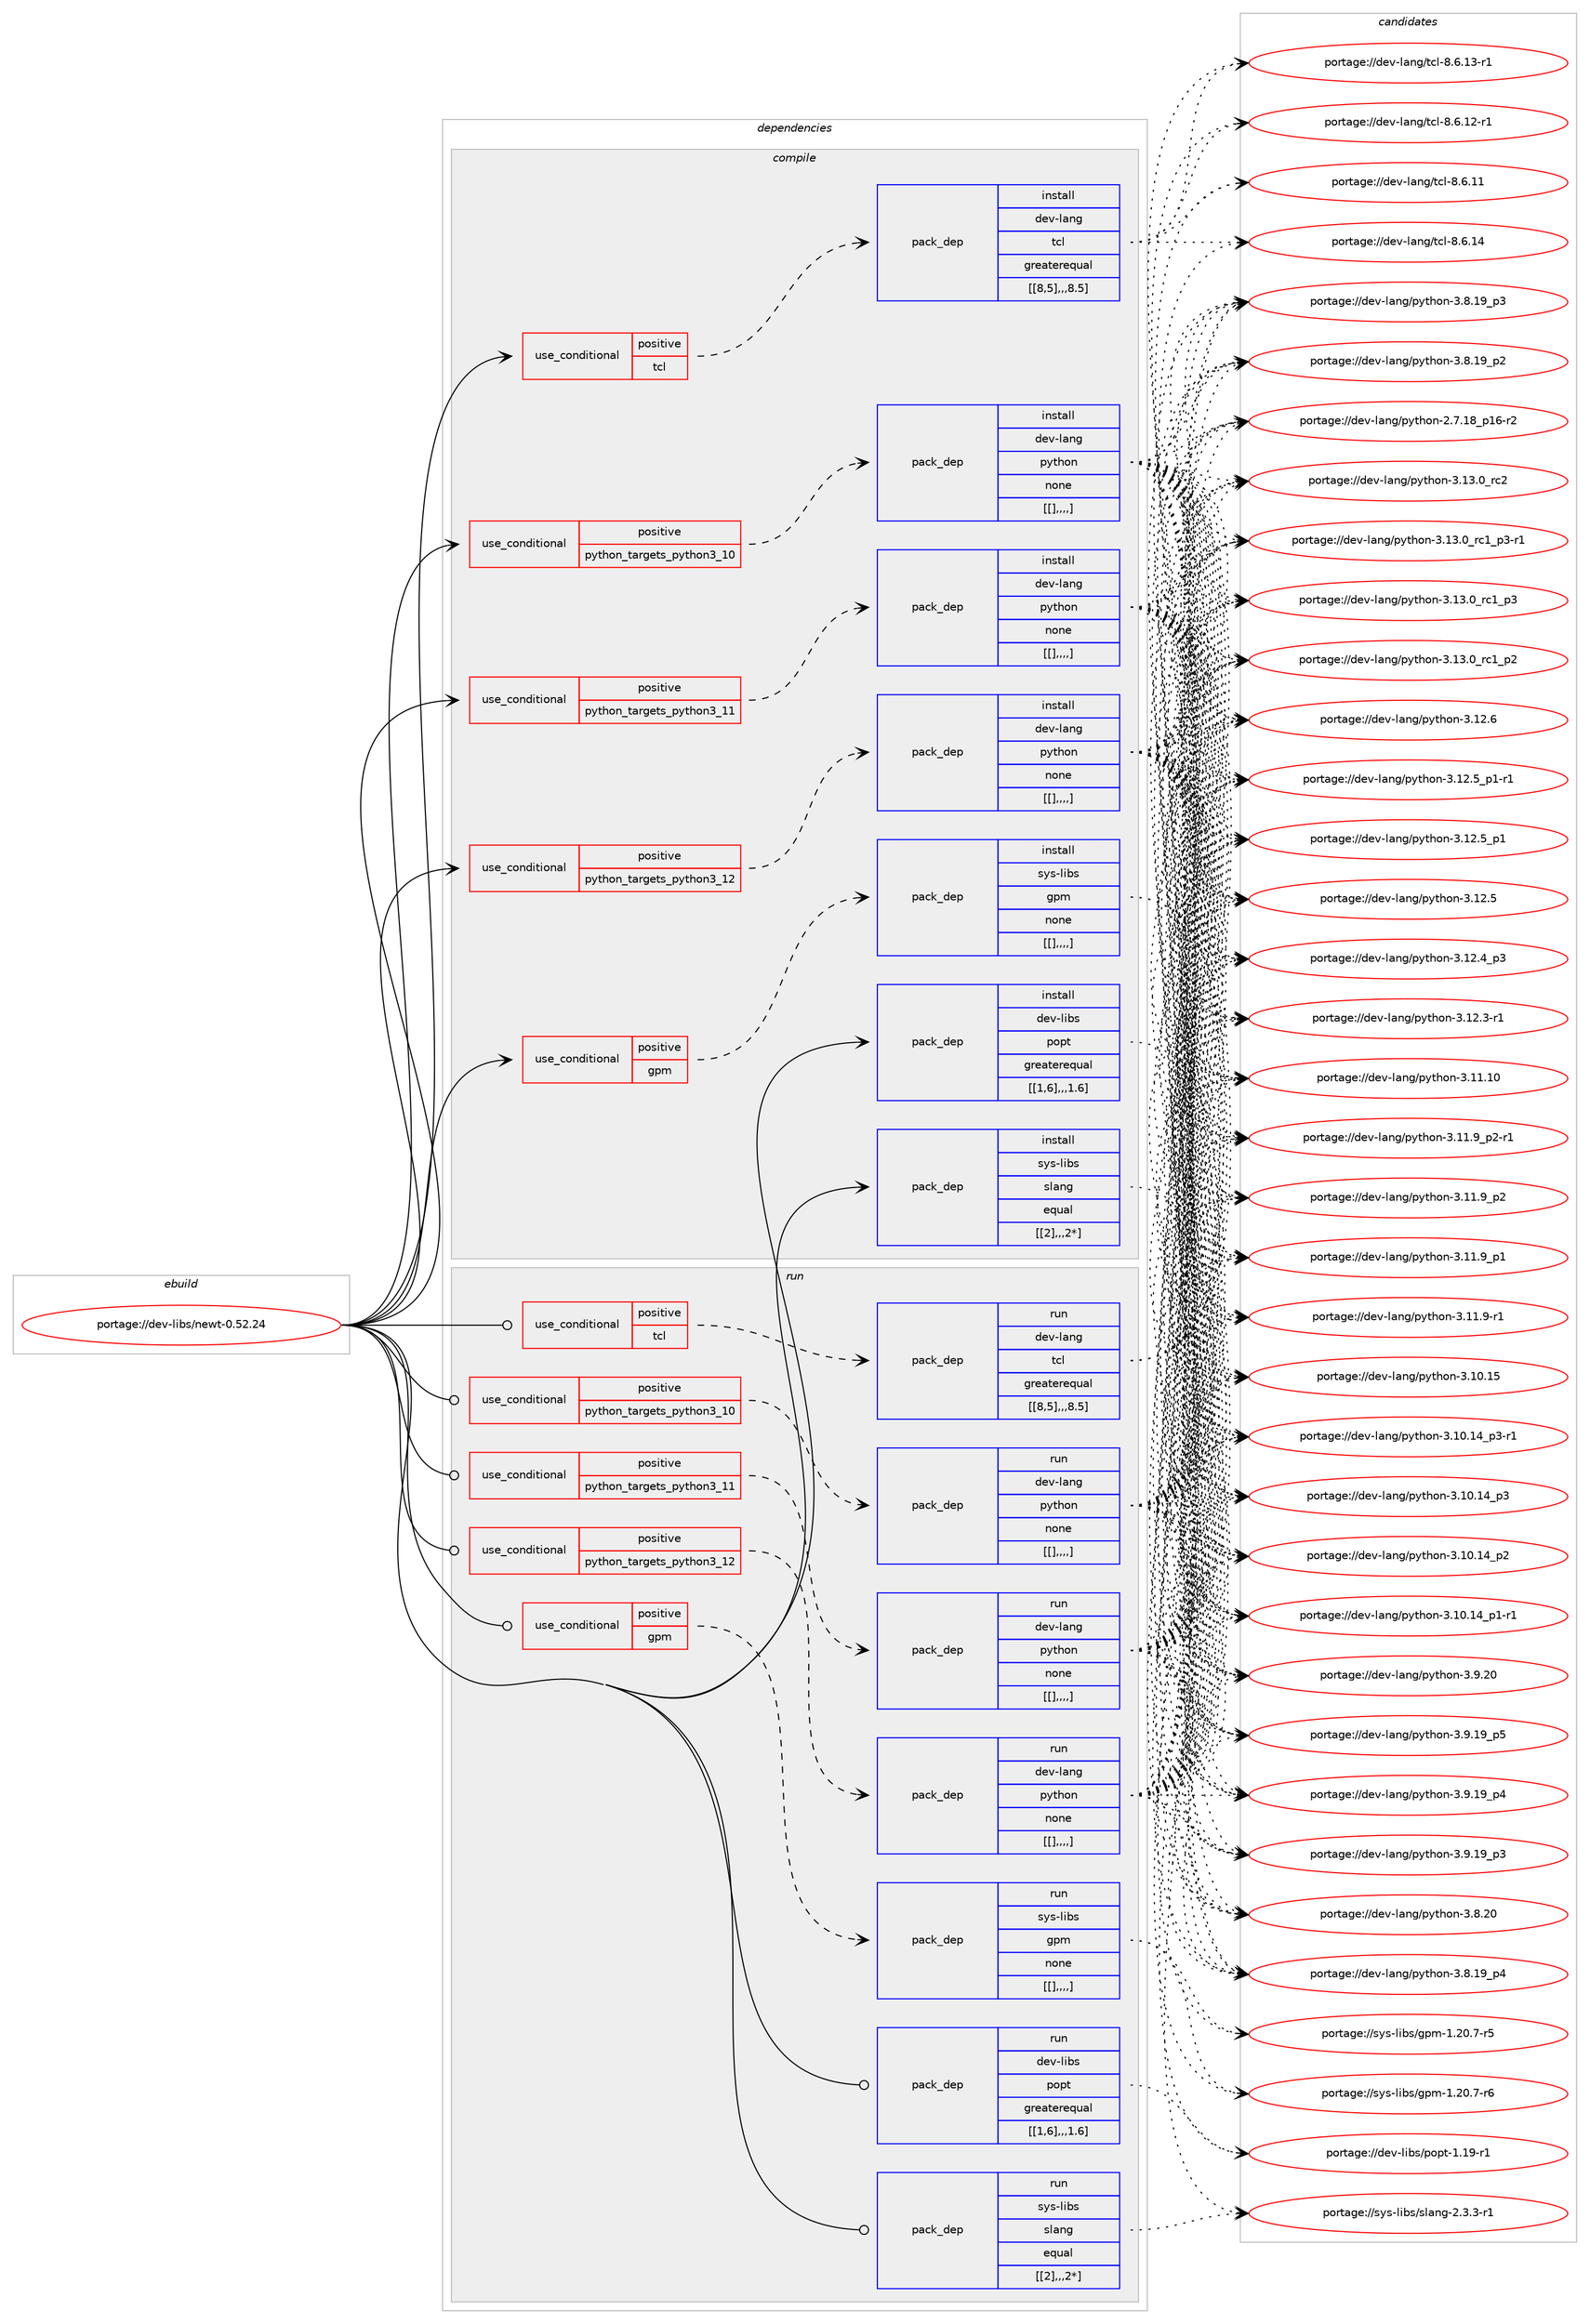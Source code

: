 digraph prolog {

# *************
# Graph options
# *************

newrank=true;
concentrate=true;
compound=true;
graph [rankdir=LR,fontname=Helvetica,fontsize=10,ranksep=1.5];#, ranksep=2.5, nodesep=0.2];
edge  [arrowhead=vee];
node  [fontname=Helvetica,fontsize=10];

# **********
# The ebuild
# **********

subgraph cluster_leftcol {
color=gray;
label=<<i>ebuild</i>>;
id [label="portage://dev-libs/newt-0.52.24", color=red, width=4, href="../dev-libs/newt-0.52.24.svg"];
}

# ****************
# The dependencies
# ****************

subgraph cluster_midcol {
color=gray;
label=<<i>dependencies</i>>;
subgraph cluster_compile {
fillcolor="#eeeeee";
style=filled;
label=<<i>compile</i>>;
subgraph cond28171 {
dependency113377 [label=<<TABLE BORDER="0" CELLBORDER="1" CELLSPACING="0" CELLPADDING="4"><TR><TD ROWSPAN="3" CELLPADDING="10">use_conditional</TD></TR><TR><TD>positive</TD></TR><TR><TD>gpm</TD></TR></TABLE>>, shape=none, color=red];
subgraph pack84039 {
dependency113378 [label=<<TABLE BORDER="0" CELLBORDER="1" CELLSPACING="0" CELLPADDING="4" WIDTH="220"><TR><TD ROWSPAN="6" CELLPADDING="30">pack_dep</TD></TR><TR><TD WIDTH="110">install</TD></TR><TR><TD>sys-libs</TD></TR><TR><TD>gpm</TD></TR><TR><TD>none</TD></TR><TR><TD>[[],,,,]</TD></TR></TABLE>>, shape=none, color=blue];
}
dependency113377:e -> dependency113378:w [weight=20,style="dashed",arrowhead="vee"];
}
id:e -> dependency113377:w [weight=20,style="solid",arrowhead="vee"];
subgraph cond28172 {
dependency113379 [label=<<TABLE BORDER="0" CELLBORDER="1" CELLSPACING="0" CELLPADDING="4"><TR><TD ROWSPAN="3" CELLPADDING="10">use_conditional</TD></TR><TR><TD>positive</TD></TR><TR><TD>python_targets_python3_10</TD></TR></TABLE>>, shape=none, color=red];
subgraph pack84040 {
dependency113380 [label=<<TABLE BORDER="0" CELLBORDER="1" CELLSPACING="0" CELLPADDING="4" WIDTH="220"><TR><TD ROWSPAN="6" CELLPADDING="30">pack_dep</TD></TR><TR><TD WIDTH="110">install</TD></TR><TR><TD>dev-lang</TD></TR><TR><TD>python</TD></TR><TR><TD>none</TD></TR><TR><TD>[[],,,,]</TD></TR></TABLE>>, shape=none, color=blue];
}
dependency113379:e -> dependency113380:w [weight=20,style="dashed",arrowhead="vee"];
}
id:e -> dependency113379:w [weight=20,style="solid",arrowhead="vee"];
subgraph cond28173 {
dependency113381 [label=<<TABLE BORDER="0" CELLBORDER="1" CELLSPACING="0" CELLPADDING="4"><TR><TD ROWSPAN="3" CELLPADDING="10">use_conditional</TD></TR><TR><TD>positive</TD></TR><TR><TD>python_targets_python3_11</TD></TR></TABLE>>, shape=none, color=red];
subgraph pack84041 {
dependency113382 [label=<<TABLE BORDER="0" CELLBORDER="1" CELLSPACING="0" CELLPADDING="4" WIDTH="220"><TR><TD ROWSPAN="6" CELLPADDING="30">pack_dep</TD></TR><TR><TD WIDTH="110">install</TD></TR><TR><TD>dev-lang</TD></TR><TR><TD>python</TD></TR><TR><TD>none</TD></TR><TR><TD>[[],,,,]</TD></TR></TABLE>>, shape=none, color=blue];
}
dependency113381:e -> dependency113382:w [weight=20,style="dashed",arrowhead="vee"];
}
id:e -> dependency113381:w [weight=20,style="solid",arrowhead="vee"];
subgraph cond28174 {
dependency113383 [label=<<TABLE BORDER="0" CELLBORDER="1" CELLSPACING="0" CELLPADDING="4"><TR><TD ROWSPAN="3" CELLPADDING="10">use_conditional</TD></TR><TR><TD>positive</TD></TR><TR><TD>python_targets_python3_12</TD></TR></TABLE>>, shape=none, color=red];
subgraph pack84042 {
dependency113384 [label=<<TABLE BORDER="0" CELLBORDER="1" CELLSPACING="0" CELLPADDING="4" WIDTH="220"><TR><TD ROWSPAN="6" CELLPADDING="30">pack_dep</TD></TR><TR><TD WIDTH="110">install</TD></TR><TR><TD>dev-lang</TD></TR><TR><TD>python</TD></TR><TR><TD>none</TD></TR><TR><TD>[[],,,,]</TD></TR></TABLE>>, shape=none, color=blue];
}
dependency113383:e -> dependency113384:w [weight=20,style="dashed",arrowhead="vee"];
}
id:e -> dependency113383:w [weight=20,style="solid",arrowhead="vee"];
subgraph cond28175 {
dependency113385 [label=<<TABLE BORDER="0" CELLBORDER="1" CELLSPACING="0" CELLPADDING="4"><TR><TD ROWSPAN="3" CELLPADDING="10">use_conditional</TD></TR><TR><TD>positive</TD></TR><TR><TD>tcl</TD></TR></TABLE>>, shape=none, color=red];
subgraph pack84043 {
dependency113386 [label=<<TABLE BORDER="0" CELLBORDER="1" CELLSPACING="0" CELLPADDING="4" WIDTH="220"><TR><TD ROWSPAN="6" CELLPADDING="30">pack_dep</TD></TR><TR><TD WIDTH="110">install</TD></TR><TR><TD>dev-lang</TD></TR><TR><TD>tcl</TD></TR><TR><TD>greaterequal</TD></TR><TR><TD>[[8,5],,,8.5]</TD></TR></TABLE>>, shape=none, color=blue];
}
dependency113385:e -> dependency113386:w [weight=20,style="dashed",arrowhead="vee"];
}
id:e -> dependency113385:w [weight=20,style="solid",arrowhead="vee"];
subgraph pack84044 {
dependency113387 [label=<<TABLE BORDER="0" CELLBORDER="1" CELLSPACING="0" CELLPADDING="4" WIDTH="220"><TR><TD ROWSPAN="6" CELLPADDING="30">pack_dep</TD></TR><TR><TD WIDTH="110">install</TD></TR><TR><TD>dev-libs</TD></TR><TR><TD>popt</TD></TR><TR><TD>greaterequal</TD></TR><TR><TD>[[1,6],,,1.6]</TD></TR></TABLE>>, shape=none, color=blue];
}
id:e -> dependency113387:w [weight=20,style="solid",arrowhead="vee"];
subgraph pack84045 {
dependency113388 [label=<<TABLE BORDER="0" CELLBORDER="1" CELLSPACING="0" CELLPADDING="4" WIDTH="220"><TR><TD ROWSPAN="6" CELLPADDING="30">pack_dep</TD></TR><TR><TD WIDTH="110">install</TD></TR><TR><TD>sys-libs</TD></TR><TR><TD>slang</TD></TR><TR><TD>equal</TD></TR><TR><TD>[[2],,,2*]</TD></TR></TABLE>>, shape=none, color=blue];
}
id:e -> dependency113388:w [weight=20,style="solid",arrowhead="vee"];
}
subgraph cluster_compileandrun {
fillcolor="#eeeeee";
style=filled;
label=<<i>compile and run</i>>;
}
subgraph cluster_run {
fillcolor="#eeeeee";
style=filled;
label=<<i>run</i>>;
subgraph cond28176 {
dependency113389 [label=<<TABLE BORDER="0" CELLBORDER="1" CELLSPACING="0" CELLPADDING="4"><TR><TD ROWSPAN="3" CELLPADDING="10">use_conditional</TD></TR><TR><TD>positive</TD></TR><TR><TD>gpm</TD></TR></TABLE>>, shape=none, color=red];
subgraph pack84046 {
dependency113390 [label=<<TABLE BORDER="0" CELLBORDER="1" CELLSPACING="0" CELLPADDING="4" WIDTH="220"><TR><TD ROWSPAN="6" CELLPADDING="30">pack_dep</TD></TR><TR><TD WIDTH="110">run</TD></TR><TR><TD>sys-libs</TD></TR><TR><TD>gpm</TD></TR><TR><TD>none</TD></TR><TR><TD>[[],,,,]</TD></TR></TABLE>>, shape=none, color=blue];
}
dependency113389:e -> dependency113390:w [weight=20,style="dashed",arrowhead="vee"];
}
id:e -> dependency113389:w [weight=20,style="solid",arrowhead="odot"];
subgraph cond28177 {
dependency113391 [label=<<TABLE BORDER="0" CELLBORDER="1" CELLSPACING="0" CELLPADDING="4"><TR><TD ROWSPAN="3" CELLPADDING="10">use_conditional</TD></TR><TR><TD>positive</TD></TR><TR><TD>python_targets_python3_10</TD></TR></TABLE>>, shape=none, color=red];
subgraph pack84047 {
dependency113392 [label=<<TABLE BORDER="0" CELLBORDER="1" CELLSPACING="0" CELLPADDING="4" WIDTH="220"><TR><TD ROWSPAN="6" CELLPADDING="30">pack_dep</TD></TR><TR><TD WIDTH="110">run</TD></TR><TR><TD>dev-lang</TD></TR><TR><TD>python</TD></TR><TR><TD>none</TD></TR><TR><TD>[[],,,,]</TD></TR></TABLE>>, shape=none, color=blue];
}
dependency113391:e -> dependency113392:w [weight=20,style="dashed",arrowhead="vee"];
}
id:e -> dependency113391:w [weight=20,style="solid",arrowhead="odot"];
subgraph cond28178 {
dependency113393 [label=<<TABLE BORDER="0" CELLBORDER="1" CELLSPACING="0" CELLPADDING="4"><TR><TD ROWSPAN="3" CELLPADDING="10">use_conditional</TD></TR><TR><TD>positive</TD></TR><TR><TD>python_targets_python3_11</TD></TR></TABLE>>, shape=none, color=red];
subgraph pack84048 {
dependency113394 [label=<<TABLE BORDER="0" CELLBORDER="1" CELLSPACING="0" CELLPADDING="4" WIDTH="220"><TR><TD ROWSPAN="6" CELLPADDING="30">pack_dep</TD></TR><TR><TD WIDTH="110">run</TD></TR><TR><TD>dev-lang</TD></TR><TR><TD>python</TD></TR><TR><TD>none</TD></TR><TR><TD>[[],,,,]</TD></TR></TABLE>>, shape=none, color=blue];
}
dependency113393:e -> dependency113394:w [weight=20,style="dashed",arrowhead="vee"];
}
id:e -> dependency113393:w [weight=20,style="solid",arrowhead="odot"];
subgraph cond28179 {
dependency113395 [label=<<TABLE BORDER="0" CELLBORDER="1" CELLSPACING="0" CELLPADDING="4"><TR><TD ROWSPAN="3" CELLPADDING="10">use_conditional</TD></TR><TR><TD>positive</TD></TR><TR><TD>python_targets_python3_12</TD></TR></TABLE>>, shape=none, color=red];
subgraph pack84049 {
dependency113396 [label=<<TABLE BORDER="0" CELLBORDER="1" CELLSPACING="0" CELLPADDING="4" WIDTH="220"><TR><TD ROWSPAN="6" CELLPADDING="30">pack_dep</TD></TR><TR><TD WIDTH="110">run</TD></TR><TR><TD>dev-lang</TD></TR><TR><TD>python</TD></TR><TR><TD>none</TD></TR><TR><TD>[[],,,,]</TD></TR></TABLE>>, shape=none, color=blue];
}
dependency113395:e -> dependency113396:w [weight=20,style="dashed",arrowhead="vee"];
}
id:e -> dependency113395:w [weight=20,style="solid",arrowhead="odot"];
subgraph cond28180 {
dependency113397 [label=<<TABLE BORDER="0" CELLBORDER="1" CELLSPACING="0" CELLPADDING="4"><TR><TD ROWSPAN="3" CELLPADDING="10">use_conditional</TD></TR><TR><TD>positive</TD></TR><TR><TD>tcl</TD></TR></TABLE>>, shape=none, color=red];
subgraph pack84050 {
dependency113398 [label=<<TABLE BORDER="0" CELLBORDER="1" CELLSPACING="0" CELLPADDING="4" WIDTH="220"><TR><TD ROWSPAN="6" CELLPADDING="30">pack_dep</TD></TR><TR><TD WIDTH="110">run</TD></TR><TR><TD>dev-lang</TD></TR><TR><TD>tcl</TD></TR><TR><TD>greaterequal</TD></TR><TR><TD>[[8,5],,,8.5]</TD></TR></TABLE>>, shape=none, color=blue];
}
dependency113397:e -> dependency113398:w [weight=20,style="dashed",arrowhead="vee"];
}
id:e -> dependency113397:w [weight=20,style="solid",arrowhead="odot"];
subgraph pack84051 {
dependency113399 [label=<<TABLE BORDER="0" CELLBORDER="1" CELLSPACING="0" CELLPADDING="4" WIDTH="220"><TR><TD ROWSPAN="6" CELLPADDING="30">pack_dep</TD></TR><TR><TD WIDTH="110">run</TD></TR><TR><TD>dev-libs</TD></TR><TR><TD>popt</TD></TR><TR><TD>greaterequal</TD></TR><TR><TD>[[1,6],,,1.6]</TD></TR></TABLE>>, shape=none, color=blue];
}
id:e -> dependency113399:w [weight=20,style="solid",arrowhead="odot"];
subgraph pack84052 {
dependency113400 [label=<<TABLE BORDER="0" CELLBORDER="1" CELLSPACING="0" CELLPADDING="4" WIDTH="220"><TR><TD ROWSPAN="6" CELLPADDING="30">pack_dep</TD></TR><TR><TD WIDTH="110">run</TD></TR><TR><TD>sys-libs</TD></TR><TR><TD>slang</TD></TR><TR><TD>equal</TD></TR><TR><TD>[[2],,,2*]</TD></TR></TABLE>>, shape=none, color=blue];
}
id:e -> dependency113400:w [weight=20,style="solid",arrowhead="odot"];
}
}

# **************
# The candidates
# **************

subgraph cluster_choices {
rank=same;
color=gray;
label=<<i>candidates</i>>;

subgraph choice84039 {
color=black;
nodesep=1;
choice115121115451081059811547103112109454946504846554511454 [label="portage://sys-libs/gpm-1.20.7-r6", color=red, width=4,href="../sys-libs/gpm-1.20.7-r6.svg"];
choice115121115451081059811547103112109454946504846554511453 [label="portage://sys-libs/gpm-1.20.7-r5", color=red, width=4,href="../sys-libs/gpm-1.20.7-r5.svg"];
dependency113378:e -> choice115121115451081059811547103112109454946504846554511454:w [style=dotted,weight="100"];
dependency113378:e -> choice115121115451081059811547103112109454946504846554511453:w [style=dotted,weight="100"];
}
subgraph choice84040 {
color=black;
nodesep=1;
choice10010111845108971101034711212111610411111045514649514648951149950 [label="portage://dev-lang/python-3.13.0_rc2", color=red, width=4,href="../dev-lang/python-3.13.0_rc2.svg"];
choice1001011184510897110103471121211161041111104551464951464895114994995112514511449 [label="portage://dev-lang/python-3.13.0_rc1_p3-r1", color=red, width=4,href="../dev-lang/python-3.13.0_rc1_p3-r1.svg"];
choice100101118451089711010347112121116104111110455146495146489511499499511251 [label="portage://dev-lang/python-3.13.0_rc1_p3", color=red, width=4,href="../dev-lang/python-3.13.0_rc1_p3.svg"];
choice100101118451089711010347112121116104111110455146495146489511499499511250 [label="portage://dev-lang/python-3.13.0_rc1_p2", color=red, width=4,href="../dev-lang/python-3.13.0_rc1_p2.svg"];
choice10010111845108971101034711212111610411111045514649504654 [label="portage://dev-lang/python-3.12.6", color=red, width=4,href="../dev-lang/python-3.12.6.svg"];
choice1001011184510897110103471121211161041111104551464950465395112494511449 [label="portage://dev-lang/python-3.12.5_p1-r1", color=red, width=4,href="../dev-lang/python-3.12.5_p1-r1.svg"];
choice100101118451089711010347112121116104111110455146495046539511249 [label="portage://dev-lang/python-3.12.5_p1", color=red, width=4,href="../dev-lang/python-3.12.5_p1.svg"];
choice10010111845108971101034711212111610411111045514649504653 [label="portage://dev-lang/python-3.12.5", color=red, width=4,href="../dev-lang/python-3.12.5.svg"];
choice100101118451089711010347112121116104111110455146495046529511251 [label="portage://dev-lang/python-3.12.4_p3", color=red, width=4,href="../dev-lang/python-3.12.4_p3.svg"];
choice100101118451089711010347112121116104111110455146495046514511449 [label="portage://dev-lang/python-3.12.3-r1", color=red, width=4,href="../dev-lang/python-3.12.3-r1.svg"];
choice1001011184510897110103471121211161041111104551464949464948 [label="portage://dev-lang/python-3.11.10", color=red, width=4,href="../dev-lang/python-3.11.10.svg"];
choice1001011184510897110103471121211161041111104551464949465795112504511449 [label="portage://dev-lang/python-3.11.9_p2-r1", color=red, width=4,href="../dev-lang/python-3.11.9_p2-r1.svg"];
choice100101118451089711010347112121116104111110455146494946579511250 [label="portage://dev-lang/python-3.11.9_p2", color=red, width=4,href="../dev-lang/python-3.11.9_p2.svg"];
choice100101118451089711010347112121116104111110455146494946579511249 [label="portage://dev-lang/python-3.11.9_p1", color=red, width=4,href="../dev-lang/python-3.11.9_p1.svg"];
choice100101118451089711010347112121116104111110455146494946574511449 [label="portage://dev-lang/python-3.11.9-r1", color=red, width=4,href="../dev-lang/python-3.11.9-r1.svg"];
choice1001011184510897110103471121211161041111104551464948464953 [label="portage://dev-lang/python-3.10.15", color=red, width=4,href="../dev-lang/python-3.10.15.svg"];
choice100101118451089711010347112121116104111110455146494846495295112514511449 [label="portage://dev-lang/python-3.10.14_p3-r1", color=red, width=4,href="../dev-lang/python-3.10.14_p3-r1.svg"];
choice10010111845108971101034711212111610411111045514649484649529511251 [label="portage://dev-lang/python-3.10.14_p3", color=red, width=4,href="../dev-lang/python-3.10.14_p3.svg"];
choice10010111845108971101034711212111610411111045514649484649529511250 [label="portage://dev-lang/python-3.10.14_p2", color=red, width=4,href="../dev-lang/python-3.10.14_p2.svg"];
choice100101118451089711010347112121116104111110455146494846495295112494511449 [label="portage://dev-lang/python-3.10.14_p1-r1", color=red, width=4,href="../dev-lang/python-3.10.14_p1-r1.svg"];
choice10010111845108971101034711212111610411111045514657465048 [label="portage://dev-lang/python-3.9.20", color=red, width=4,href="../dev-lang/python-3.9.20.svg"];
choice100101118451089711010347112121116104111110455146574649579511253 [label="portage://dev-lang/python-3.9.19_p5", color=red, width=4,href="../dev-lang/python-3.9.19_p5.svg"];
choice100101118451089711010347112121116104111110455146574649579511252 [label="portage://dev-lang/python-3.9.19_p4", color=red, width=4,href="../dev-lang/python-3.9.19_p4.svg"];
choice100101118451089711010347112121116104111110455146574649579511251 [label="portage://dev-lang/python-3.9.19_p3", color=red, width=4,href="../dev-lang/python-3.9.19_p3.svg"];
choice10010111845108971101034711212111610411111045514656465048 [label="portage://dev-lang/python-3.8.20", color=red, width=4,href="../dev-lang/python-3.8.20.svg"];
choice100101118451089711010347112121116104111110455146564649579511252 [label="portage://dev-lang/python-3.8.19_p4", color=red, width=4,href="../dev-lang/python-3.8.19_p4.svg"];
choice100101118451089711010347112121116104111110455146564649579511251 [label="portage://dev-lang/python-3.8.19_p3", color=red, width=4,href="../dev-lang/python-3.8.19_p3.svg"];
choice100101118451089711010347112121116104111110455146564649579511250 [label="portage://dev-lang/python-3.8.19_p2", color=red, width=4,href="../dev-lang/python-3.8.19_p2.svg"];
choice100101118451089711010347112121116104111110455046554649569511249544511450 [label="portage://dev-lang/python-2.7.18_p16-r2", color=red, width=4,href="../dev-lang/python-2.7.18_p16-r2.svg"];
dependency113380:e -> choice10010111845108971101034711212111610411111045514649514648951149950:w [style=dotted,weight="100"];
dependency113380:e -> choice1001011184510897110103471121211161041111104551464951464895114994995112514511449:w [style=dotted,weight="100"];
dependency113380:e -> choice100101118451089711010347112121116104111110455146495146489511499499511251:w [style=dotted,weight="100"];
dependency113380:e -> choice100101118451089711010347112121116104111110455146495146489511499499511250:w [style=dotted,weight="100"];
dependency113380:e -> choice10010111845108971101034711212111610411111045514649504654:w [style=dotted,weight="100"];
dependency113380:e -> choice1001011184510897110103471121211161041111104551464950465395112494511449:w [style=dotted,weight="100"];
dependency113380:e -> choice100101118451089711010347112121116104111110455146495046539511249:w [style=dotted,weight="100"];
dependency113380:e -> choice10010111845108971101034711212111610411111045514649504653:w [style=dotted,weight="100"];
dependency113380:e -> choice100101118451089711010347112121116104111110455146495046529511251:w [style=dotted,weight="100"];
dependency113380:e -> choice100101118451089711010347112121116104111110455146495046514511449:w [style=dotted,weight="100"];
dependency113380:e -> choice1001011184510897110103471121211161041111104551464949464948:w [style=dotted,weight="100"];
dependency113380:e -> choice1001011184510897110103471121211161041111104551464949465795112504511449:w [style=dotted,weight="100"];
dependency113380:e -> choice100101118451089711010347112121116104111110455146494946579511250:w [style=dotted,weight="100"];
dependency113380:e -> choice100101118451089711010347112121116104111110455146494946579511249:w [style=dotted,weight="100"];
dependency113380:e -> choice100101118451089711010347112121116104111110455146494946574511449:w [style=dotted,weight="100"];
dependency113380:e -> choice1001011184510897110103471121211161041111104551464948464953:w [style=dotted,weight="100"];
dependency113380:e -> choice100101118451089711010347112121116104111110455146494846495295112514511449:w [style=dotted,weight="100"];
dependency113380:e -> choice10010111845108971101034711212111610411111045514649484649529511251:w [style=dotted,weight="100"];
dependency113380:e -> choice10010111845108971101034711212111610411111045514649484649529511250:w [style=dotted,weight="100"];
dependency113380:e -> choice100101118451089711010347112121116104111110455146494846495295112494511449:w [style=dotted,weight="100"];
dependency113380:e -> choice10010111845108971101034711212111610411111045514657465048:w [style=dotted,weight="100"];
dependency113380:e -> choice100101118451089711010347112121116104111110455146574649579511253:w [style=dotted,weight="100"];
dependency113380:e -> choice100101118451089711010347112121116104111110455146574649579511252:w [style=dotted,weight="100"];
dependency113380:e -> choice100101118451089711010347112121116104111110455146574649579511251:w [style=dotted,weight="100"];
dependency113380:e -> choice10010111845108971101034711212111610411111045514656465048:w [style=dotted,weight="100"];
dependency113380:e -> choice100101118451089711010347112121116104111110455146564649579511252:w [style=dotted,weight="100"];
dependency113380:e -> choice100101118451089711010347112121116104111110455146564649579511251:w [style=dotted,weight="100"];
dependency113380:e -> choice100101118451089711010347112121116104111110455146564649579511250:w [style=dotted,weight="100"];
dependency113380:e -> choice100101118451089711010347112121116104111110455046554649569511249544511450:w [style=dotted,weight="100"];
}
subgraph choice84041 {
color=black;
nodesep=1;
choice10010111845108971101034711212111610411111045514649514648951149950 [label="portage://dev-lang/python-3.13.0_rc2", color=red, width=4,href="../dev-lang/python-3.13.0_rc2.svg"];
choice1001011184510897110103471121211161041111104551464951464895114994995112514511449 [label="portage://dev-lang/python-3.13.0_rc1_p3-r1", color=red, width=4,href="../dev-lang/python-3.13.0_rc1_p3-r1.svg"];
choice100101118451089711010347112121116104111110455146495146489511499499511251 [label="portage://dev-lang/python-3.13.0_rc1_p3", color=red, width=4,href="../dev-lang/python-3.13.0_rc1_p3.svg"];
choice100101118451089711010347112121116104111110455146495146489511499499511250 [label="portage://dev-lang/python-3.13.0_rc1_p2", color=red, width=4,href="../dev-lang/python-3.13.0_rc1_p2.svg"];
choice10010111845108971101034711212111610411111045514649504654 [label="portage://dev-lang/python-3.12.6", color=red, width=4,href="../dev-lang/python-3.12.6.svg"];
choice1001011184510897110103471121211161041111104551464950465395112494511449 [label="portage://dev-lang/python-3.12.5_p1-r1", color=red, width=4,href="../dev-lang/python-3.12.5_p1-r1.svg"];
choice100101118451089711010347112121116104111110455146495046539511249 [label="portage://dev-lang/python-3.12.5_p1", color=red, width=4,href="../dev-lang/python-3.12.5_p1.svg"];
choice10010111845108971101034711212111610411111045514649504653 [label="portage://dev-lang/python-3.12.5", color=red, width=4,href="../dev-lang/python-3.12.5.svg"];
choice100101118451089711010347112121116104111110455146495046529511251 [label="portage://dev-lang/python-3.12.4_p3", color=red, width=4,href="../dev-lang/python-3.12.4_p3.svg"];
choice100101118451089711010347112121116104111110455146495046514511449 [label="portage://dev-lang/python-3.12.3-r1", color=red, width=4,href="../dev-lang/python-3.12.3-r1.svg"];
choice1001011184510897110103471121211161041111104551464949464948 [label="portage://dev-lang/python-3.11.10", color=red, width=4,href="../dev-lang/python-3.11.10.svg"];
choice1001011184510897110103471121211161041111104551464949465795112504511449 [label="portage://dev-lang/python-3.11.9_p2-r1", color=red, width=4,href="../dev-lang/python-3.11.9_p2-r1.svg"];
choice100101118451089711010347112121116104111110455146494946579511250 [label="portage://dev-lang/python-3.11.9_p2", color=red, width=4,href="../dev-lang/python-3.11.9_p2.svg"];
choice100101118451089711010347112121116104111110455146494946579511249 [label="portage://dev-lang/python-3.11.9_p1", color=red, width=4,href="../dev-lang/python-3.11.9_p1.svg"];
choice100101118451089711010347112121116104111110455146494946574511449 [label="portage://dev-lang/python-3.11.9-r1", color=red, width=4,href="../dev-lang/python-3.11.9-r1.svg"];
choice1001011184510897110103471121211161041111104551464948464953 [label="portage://dev-lang/python-3.10.15", color=red, width=4,href="../dev-lang/python-3.10.15.svg"];
choice100101118451089711010347112121116104111110455146494846495295112514511449 [label="portage://dev-lang/python-3.10.14_p3-r1", color=red, width=4,href="../dev-lang/python-3.10.14_p3-r1.svg"];
choice10010111845108971101034711212111610411111045514649484649529511251 [label="portage://dev-lang/python-3.10.14_p3", color=red, width=4,href="../dev-lang/python-3.10.14_p3.svg"];
choice10010111845108971101034711212111610411111045514649484649529511250 [label="portage://dev-lang/python-3.10.14_p2", color=red, width=4,href="../dev-lang/python-3.10.14_p2.svg"];
choice100101118451089711010347112121116104111110455146494846495295112494511449 [label="portage://dev-lang/python-3.10.14_p1-r1", color=red, width=4,href="../dev-lang/python-3.10.14_p1-r1.svg"];
choice10010111845108971101034711212111610411111045514657465048 [label="portage://dev-lang/python-3.9.20", color=red, width=4,href="../dev-lang/python-3.9.20.svg"];
choice100101118451089711010347112121116104111110455146574649579511253 [label="portage://dev-lang/python-3.9.19_p5", color=red, width=4,href="../dev-lang/python-3.9.19_p5.svg"];
choice100101118451089711010347112121116104111110455146574649579511252 [label="portage://dev-lang/python-3.9.19_p4", color=red, width=4,href="../dev-lang/python-3.9.19_p4.svg"];
choice100101118451089711010347112121116104111110455146574649579511251 [label="portage://dev-lang/python-3.9.19_p3", color=red, width=4,href="../dev-lang/python-3.9.19_p3.svg"];
choice10010111845108971101034711212111610411111045514656465048 [label="portage://dev-lang/python-3.8.20", color=red, width=4,href="../dev-lang/python-3.8.20.svg"];
choice100101118451089711010347112121116104111110455146564649579511252 [label="portage://dev-lang/python-3.8.19_p4", color=red, width=4,href="../dev-lang/python-3.8.19_p4.svg"];
choice100101118451089711010347112121116104111110455146564649579511251 [label="portage://dev-lang/python-3.8.19_p3", color=red, width=4,href="../dev-lang/python-3.8.19_p3.svg"];
choice100101118451089711010347112121116104111110455146564649579511250 [label="portage://dev-lang/python-3.8.19_p2", color=red, width=4,href="../dev-lang/python-3.8.19_p2.svg"];
choice100101118451089711010347112121116104111110455046554649569511249544511450 [label="portage://dev-lang/python-2.7.18_p16-r2", color=red, width=4,href="../dev-lang/python-2.7.18_p16-r2.svg"];
dependency113382:e -> choice10010111845108971101034711212111610411111045514649514648951149950:w [style=dotted,weight="100"];
dependency113382:e -> choice1001011184510897110103471121211161041111104551464951464895114994995112514511449:w [style=dotted,weight="100"];
dependency113382:e -> choice100101118451089711010347112121116104111110455146495146489511499499511251:w [style=dotted,weight="100"];
dependency113382:e -> choice100101118451089711010347112121116104111110455146495146489511499499511250:w [style=dotted,weight="100"];
dependency113382:e -> choice10010111845108971101034711212111610411111045514649504654:w [style=dotted,weight="100"];
dependency113382:e -> choice1001011184510897110103471121211161041111104551464950465395112494511449:w [style=dotted,weight="100"];
dependency113382:e -> choice100101118451089711010347112121116104111110455146495046539511249:w [style=dotted,weight="100"];
dependency113382:e -> choice10010111845108971101034711212111610411111045514649504653:w [style=dotted,weight="100"];
dependency113382:e -> choice100101118451089711010347112121116104111110455146495046529511251:w [style=dotted,weight="100"];
dependency113382:e -> choice100101118451089711010347112121116104111110455146495046514511449:w [style=dotted,weight="100"];
dependency113382:e -> choice1001011184510897110103471121211161041111104551464949464948:w [style=dotted,weight="100"];
dependency113382:e -> choice1001011184510897110103471121211161041111104551464949465795112504511449:w [style=dotted,weight="100"];
dependency113382:e -> choice100101118451089711010347112121116104111110455146494946579511250:w [style=dotted,weight="100"];
dependency113382:e -> choice100101118451089711010347112121116104111110455146494946579511249:w [style=dotted,weight="100"];
dependency113382:e -> choice100101118451089711010347112121116104111110455146494946574511449:w [style=dotted,weight="100"];
dependency113382:e -> choice1001011184510897110103471121211161041111104551464948464953:w [style=dotted,weight="100"];
dependency113382:e -> choice100101118451089711010347112121116104111110455146494846495295112514511449:w [style=dotted,weight="100"];
dependency113382:e -> choice10010111845108971101034711212111610411111045514649484649529511251:w [style=dotted,weight="100"];
dependency113382:e -> choice10010111845108971101034711212111610411111045514649484649529511250:w [style=dotted,weight="100"];
dependency113382:e -> choice100101118451089711010347112121116104111110455146494846495295112494511449:w [style=dotted,weight="100"];
dependency113382:e -> choice10010111845108971101034711212111610411111045514657465048:w [style=dotted,weight="100"];
dependency113382:e -> choice100101118451089711010347112121116104111110455146574649579511253:w [style=dotted,weight="100"];
dependency113382:e -> choice100101118451089711010347112121116104111110455146574649579511252:w [style=dotted,weight="100"];
dependency113382:e -> choice100101118451089711010347112121116104111110455146574649579511251:w [style=dotted,weight="100"];
dependency113382:e -> choice10010111845108971101034711212111610411111045514656465048:w [style=dotted,weight="100"];
dependency113382:e -> choice100101118451089711010347112121116104111110455146564649579511252:w [style=dotted,weight="100"];
dependency113382:e -> choice100101118451089711010347112121116104111110455146564649579511251:w [style=dotted,weight="100"];
dependency113382:e -> choice100101118451089711010347112121116104111110455146564649579511250:w [style=dotted,weight="100"];
dependency113382:e -> choice100101118451089711010347112121116104111110455046554649569511249544511450:w [style=dotted,weight="100"];
}
subgraph choice84042 {
color=black;
nodesep=1;
choice10010111845108971101034711212111610411111045514649514648951149950 [label="portage://dev-lang/python-3.13.0_rc2", color=red, width=4,href="../dev-lang/python-3.13.0_rc2.svg"];
choice1001011184510897110103471121211161041111104551464951464895114994995112514511449 [label="portage://dev-lang/python-3.13.0_rc1_p3-r1", color=red, width=4,href="../dev-lang/python-3.13.0_rc1_p3-r1.svg"];
choice100101118451089711010347112121116104111110455146495146489511499499511251 [label="portage://dev-lang/python-3.13.0_rc1_p3", color=red, width=4,href="../dev-lang/python-3.13.0_rc1_p3.svg"];
choice100101118451089711010347112121116104111110455146495146489511499499511250 [label="portage://dev-lang/python-3.13.0_rc1_p2", color=red, width=4,href="../dev-lang/python-3.13.0_rc1_p2.svg"];
choice10010111845108971101034711212111610411111045514649504654 [label="portage://dev-lang/python-3.12.6", color=red, width=4,href="../dev-lang/python-3.12.6.svg"];
choice1001011184510897110103471121211161041111104551464950465395112494511449 [label="portage://dev-lang/python-3.12.5_p1-r1", color=red, width=4,href="../dev-lang/python-3.12.5_p1-r1.svg"];
choice100101118451089711010347112121116104111110455146495046539511249 [label="portage://dev-lang/python-3.12.5_p1", color=red, width=4,href="../dev-lang/python-3.12.5_p1.svg"];
choice10010111845108971101034711212111610411111045514649504653 [label="portage://dev-lang/python-3.12.5", color=red, width=4,href="../dev-lang/python-3.12.5.svg"];
choice100101118451089711010347112121116104111110455146495046529511251 [label="portage://dev-lang/python-3.12.4_p3", color=red, width=4,href="../dev-lang/python-3.12.4_p3.svg"];
choice100101118451089711010347112121116104111110455146495046514511449 [label="portage://dev-lang/python-3.12.3-r1", color=red, width=4,href="../dev-lang/python-3.12.3-r1.svg"];
choice1001011184510897110103471121211161041111104551464949464948 [label="portage://dev-lang/python-3.11.10", color=red, width=4,href="../dev-lang/python-3.11.10.svg"];
choice1001011184510897110103471121211161041111104551464949465795112504511449 [label="portage://dev-lang/python-3.11.9_p2-r1", color=red, width=4,href="../dev-lang/python-3.11.9_p2-r1.svg"];
choice100101118451089711010347112121116104111110455146494946579511250 [label="portage://dev-lang/python-3.11.9_p2", color=red, width=4,href="../dev-lang/python-3.11.9_p2.svg"];
choice100101118451089711010347112121116104111110455146494946579511249 [label="portage://dev-lang/python-3.11.9_p1", color=red, width=4,href="../dev-lang/python-3.11.9_p1.svg"];
choice100101118451089711010347112121116104111110455146494946574511449 [label="portage://dev-lang/python-3.11.9-r1", color=red, width=4,href="../dev-lang/python-3.11.9-r1.svg"];
choice1001011184510897110103471121211161041111104551464948464953 [label="portage://dev-lang/python-3.10.15", color=red, width=4,href="../dev-lang/python-3.10.15.svg"];
choice100101118451089711010347112121116104111110455146494846495295112514511449 [label="portage://dev-lang/python-3.10.14_p3-r1", color=red, width=4,href="../dev-lang/python-3.10.14_p3-r1.svg"];
choice10010111845108971101034711212111610411111045514649484649529511251 [label="portage://dev-lang/python-3.10.14_p3", color=red, width=4,href="../dev-lang/python-3.10.14_p3.svg"];
choice10010111845108971101034711212111610411111045514649484649529511250 [label="portage://dev-lang/python-3.10.14_p2", color=red, width=4,href="../dev-lang/python-3.10.14_p2.svg"];
choice100101118451089711010347112121116104111110455146494846495295112494511449 [label="portage://dev-lang/python-3.10.14_p1-r1", color=red, width=4,href="../dev-lang/python-3.10.14_p1-r1.svg"];
choice10010111845108971101034711212111610411111045514657465048 [label="portage://dev-lang/python-3.9.20", color=red, width=4,href="../dev-lang/python-3.9.20.svg"];
choice100101118451089711010347112121116104111110455146574649579511253 [label="portage://dev-lang/python-3.9.19_p5", color=red, width=4,href="../dev-lang/python-3.9.19_p5.svg"];
choice100101118451089711010347112121116104111110455146574649579511252 [label="portage://dev-lang/python-3.9.19_p4", color=red, width=4,href="../dev-lang/python-3.9.19_p4.svg"];
choice100101118451089711010347112121116104111110455146574649579511251 [label="portage://dev-lang/python-3.9.19_p3", color=red, width=4,href="../dev-lang/python-3.9.19_p3.svg"];
choice10010111845108971101034711212111610411111045514656465048 [label="portage://dev-lang/python-3.8.20", color=red, width=4,href="../dev-lang/python-3.8.20.svg"];
choice100101118451089711010347112121116104111110455146564649579511252 [label="portage://dev-lang/python-3.8.19_p4", color=red, width=4,href="../dev-lang/python-3.8.19_p4.svg"];
choice100101118451089711010347112121116104111110455146564649579511251 [label="portage://dev-lang/python-3.8.19_p3", color=red, width=4,href="../dev-lang/python-3.8.19_p3.svg"];
choice100101118451089711010347112121116104111110455146564649579511250 [label="portage://dev-lang/python-3.8.19_p2", color=red, width=4,href="../dev-lang/python-3.8.19_p2.svg"];
choice100101118451089711010347112121116104111110455046554649569511249544511450 [label="portage://dev-lang/python-2.7.18_p16-r2", color=red, width=4,href="../dev-lang/python-2.7.18_p16-r2.svg"];
dependency113384:e -> choice10010111845108971101034711212111610411111045514649514648951149950:w [style=dotted,weight="100"];
dependency113384:e -> choice1001011184510897110103471121211161041111104551464951464895114994995112514511449:w [style=dotted,weight="100"];
dependency113384:e -> choice100101118451089711010347112121116104111110455146495146489511499499511251:w [style=dotted,weight="100"];
dependency113384:e -> choice100101118451089711010347112121116104111110455146495146489511499499511250:w [style=dotted,weight="100"];
dependency113384:e -> choice10010111845108971101034711212111610411111045514649504654:w [style=dotted,weight="100"];
dependency113384:e -> choice1001011184510897110103471121211161041111104551464950465395112494511449:w [style=dotted,weight="100"];
dependency113384:e -> choice100101118451089711010347112121116104111110455146495046539511249:w [style=dotted,weight="100"];
dependency113384:e -> choice10010111845108971101034711212111610411111045514649504653:w [style=dotted,weight="100"];
dependency113384:e -> choice100101118451089711010347112121116104111110455146495046529511251:w [style=dotted,weight="100"];
dependency113384:e -> choice100101118451089711010347112121116104111110455146495046514511449:w [style=dotted,weight="100"];
dependency113384:e -> choice1001011184510897110103471121211161041111104551464949464948:w [style=dotted,weight="100"];
dependency113384:e -> choice1001011184510897110103471121211161041111104551464949465795112504511449:w [style=dotted,weight="100"];
dependency113384:e -> choice100101118451089711010347112121116104111110455146494946579511250:w [style=dotted,weight="100"];
dependency113384:e -> choice100101118451089711010347112121116104111110455146494946579511249:w [style=dotted,weight="100"];
dependency113384:e -> choice100101118451089711010347112121116104111110455146494946574511449:w [style=dotted,weight="100"];
dependency113384:e -> choice1001011184510897110103471121211161041111104551464948464953:w [style=dotted,weight="100"];
dependency113384:e -> choice100101118451089711010347112121116104111110455146494846495295112514511449:w [style=dotted,weight="100"];
dependency113384:e -> choice10010111845108971101034711212111610411111045514649484649529511251:w [style=dotted,weight="100"];
dependency113384:e -> choice10010111845108971101034711212111610411111045514649484649529511250:w [style=dotted,weight="100"];
dependency113384:e -> choice100101118451089711010347112121116104111110455146494846495295112494511449:w [style=dotted,weight="100"];
dependency113384:e -> choice10010111845108971101034711212111610411111045514657465048:w [style=dotted,weight="100"];
dependency113384:e -> choice100101118451089711010347112121116104111110455146574649579511253:w [style=dotted,weight="100"];
dependency113384:e -> choice100101118451089711010347112121116104111110455146574649579511252:w [style=dotted,weight="100"];
dependency113384:e -> choice100101118451089711010347112121116104111110455146574649579511251:w [style=dotted,weight="100"];
dependency113384:e -> choice10010111845108971101034711212111610411111045514656465048:w [style=dotted,weight="100"];
dependency113384:e -> choice100101118451089711010347112121116104111110455146564649579511252:w [style=dotted,weight="100"];
dependency113384:e -> choice100101118451089711010347112121116104111110455146564649579511251:w [style=dotted,weight="100"];
dependency113384:e -> choice100101118451089711010347112121116104111110455146564649579511250:w [style=dotted,weight="100"];
dependency113384:e -> choice100101118451089711010347112121116104111110455046554649569511249544511450:w [style=dotted,weight="100"];
}
subgraph choice84043 {
color=black;
nodesep=1;
choice1001011184510897110103471169910845564654464952 [label="portage://dev-lang/tcl-8.6.14", color=red, width=4,href="../dev-lang/tcl-8.6.14.svg"];
choice10010111845108971101034711699108455646544649514511449 [label="portage://dev-lang/tcl-8.6.13-r1", color=red, width=4,href="../dev-lang/tcl-8.6.13-r1.svg"];
choice10010111845108971101034711699108455646544649504511449 [label="portage://dev-lang/tcl-8.6.12-r1", color=red, width=4,href="../dev-lang/tcl-8.6.12-r1.svg"];
choice1001011184510897110103471169910845564654464949 [label="portage://dev-lang/tcl-8.6.11", color=red, width=4,href="../dev-lang/tcl-8.6.11.svg"];
dependency113386:e -> choice1001011184510897110103471169910845564654464952:w [style=dotted,weight="100"];
dependency113386:e -> choice10010111845108971101034711699108455646544649514511449:w [style=dotted,weight="100"];
dependency113386:e -> choice10010111845108971101034711699108455646544649504511449:w [style=dotted,weight="100"];
dependency113386:e -> choice1001011184510897110103471169910845564654464949:w [style=dotted,weight="100"];
}
subgraph choice84044 {
color=black;
nodesep=1;
choice10010111845108105981154711211111211645494649574511449 [label="portage://dev-libs/popt-1.19-r1", color=red, width=4,href="../dev-libs/popt-1.19-r1.svg"];
dependency113387:e -> choice10010111845108105981154711211111211645494649574511449:w [style=dotted,weight="100"];
}
subgraph choice84045 {
color=black;
nodesep=1;
choice115121115451081059811547115108971101034550465146514511449 [label="portage://sys-libs/slang-2.3.3-r1", color=red, width=4,href="../sys-libs/slang-2.3.3-r1.svg"];
dependency113388:e -> choice115121115451081059811547115108971101034550465146514511449:w [style=dotted,weight="100"];
}
subgraph choice84046 {
color=black;
nodesep=1;
choice115121115451081059811547103112109454946504846554511454 [label="portage://sys-libs/gpm-1.20.7-r6", color=red, width=4,href="../sys-libs/gpm-1.20.7-r6.svg"];
choice115121115451081059811547103112109454946504846554511453 [label="portage://sys-libs/gpm-1.20.7-r5", color=red, width=4,href="../sys-libs/gpm-1.20.7-r5.svg"];
dependency113390:e -> choice115121115451081059811547103112109454946504846554511454:w [style=dotted,weight="100"];
dependency113390:e -> choice115121115451081059811547103112109454946504846554511453:w [style=dotted,weight="100"];
}
subgraph choice84047 {
color=black;
nodesep=1;
choice10010111845108971101034711212111610411111045514649514648951149950 [label="portage://dev-lang/python-3.13.0_rc2", color=red, width=4,href="../dev-lang/python-3.13.0_rc2.svg"];
choice1001011184510897110103471121211161041111104551464951464895114994995112514511449 [label="portage://dev-lang/python-3.13.0_rc1_p3-r1", color=red, width=4,href="../dev-lang/python-3.13.0_rc1_p3-r1.svg"];
choice100101118451089711010347112121116104111110455146495146489511499499511251 [label="portage://dev-lang/python-3.13.0_rc1_p3", color=red, width=4,href="../dev-lang/python-3.13.0_rc1_p3.svg"];
choice100101118451089711010347112121116104111110455146495146489511499499511250 [label="portage://dev-lang/python-3.13.0_rc1_p2", color=red, width=4,href="../dev-lang/python-3.13.0_rc1_p2.svg"];
choice10010111845108971101034711212111610411111045514649504654 [label="portage://dev-lang/python-3.12.6", color=red, width=4,href="../dev-lang/python-3.12.6.svg"];
choice1001011184510897110103471121211161041111104551464950465395112494511449 [label="portage://dev-lang/python-3.12.5_p1-r1", color=red, width=4,href="../dev-lang/python-3.12.5_p1-r1.svg"];
choice100101118451089711010347112121116104111110455146495046539511249 [label="portage://dev-lang/python-3.12.5_p1", color=red, width=4,href="../dev-lang/python-3.12.5_p1.svg"];
choice10010111845108971101034711212111610411111045514649504653 [label="portage://dev-lang/python-3.12.5", color=red, width=4,href="../dev-lang/python-3.12.5.svg"];
choice100101118451089711010347112121116104111110455146495046529511251 [label="portage://dev-lang/python-3.12.4_p3", color=red, width=4,href="../dev-lang/python-3.12.4_p3.svg"];
choice100101118451089711010347112121116104111110455146495046514511449 [label="portage://dev-lang/python-3.12.3-r1", color=red, width=4,href="../dev-lang/python-3.12.3-r1.svg"];
choice1001011184510897110103471121211161041111104551464949464948 [label="portage://dev-lang/python-3.11.10", color=red, width=4,href="../dev-lang/python-3.11.10.svg"];
choice1001011184510897110103471121211161041111104551464949465795112504511449 [label="portage://dev-lang/python-3.11.9_p2-r1", color=red, width=4,href="../dev-lang/python-3.11.9_p2-r1.svg"];
choice100101118451089711010347112121116104111110455146494946579511250 [label="portage://dev-lang/python-3.11.9_p2", color=red, width=4,href="../dev-lang/python-3.11.9_p2.svg"];
choice100101118451089711010347112121116104111110455146494946579511249 [label="portage://dev-lang/python-3.11.9_p1", color=red, width=4,href="../dev-lang/python-3.11.9_p1.svg"];
choice100101118451089711010347112121116104111110455146494946574511449 [label="portage://dev-lang/python-3.11.9-r1", color=red, width=4,href="../dev-lang/python-3.11.9-r1.svg"];
choice1001011184510897110103471121211161041111104551464948464953 [label="portage://dev-lang/python-3.10.15", color=red, width=4,href="../dev-lang/python-3.10.15.svg"];
choice100101118451089711010347112121116104111110455146494846495295112514511449 [label="portage://dev-lang/python-3.10.14_p3-r1", color=red, width=4,href="../dev-lang/python-3.10.14_p3-r1.svg"];
choice10010111845108971101034711212111610411111045514649484649529511251 [label="portage://dev-lang/python-3.10.14_p3", color=red, width=4,href="../dev-lang/python-3.10.14_p3.svg"];
choice10010111845108971101034711212111610411111045514649484649529511250 [label="portage://dev-lang/python-3.10.14_p2", color=red, width=4,href="../dev-lang/python-3.10.14_p2.svg"];
choice100101118451089711010347112121116104111110455146494846495295112494511449 [label="portage://dev-lang/python-3.10.14_p1-r1", color=red, width=4,href="../dev-lang/python-3.10.14_p1-r1.svg"];
choice10010111845108971101034711212111610411111045514657465048 [label="portage://dev-lang/python-3.9.20", color=red, width=4,href="../dev-lang/python-3.9.20.svg"];
choice100101118451089711010347112121116104111110455146574649579511253 [label="portage://dev-lang/python-3.9.19_p5", color=red, width=4,href="../dev-lang/python-3.9.19_p5.svg"];
choice100101118451089711010347112121116104111110455146574649579511252 [label="portage://dev-lang/python-3.9.19_p4", color=red, width=4,href="../dev-lang/python-3.9.19_p4.svg"];
choice100101118451089711010347112121116104111110455146574649579511251 [label="portage://dev-lang/python-3.9.19_p3", color=red, width=4,href="../dev-lang/python-3.9.19_p3.svg"];
choice10010111845108971101034711212111610411111045514656465048 [label="portage://dev-lang/python-3.8.20", color=red, width=4,href="../dev-lang/python-3.8.20.svg"];
choice100101118451089711010347112121116104111110455146564649579511252 [label="portage://dev-lang/python-3.8.19_p4", color=red, width=4,href="../dev-lang/python-3.8.19_p4.svg"];
choice100101118451089711010347112121116104111110455146564649579511251 [label="portage://dev-lang/python-3.8.19_p3", color=red, width=4,href="../dev-lang/python-3.8.19_p3.svg"];
choice100101118451089711010347112121116104111110455146564649579511250 [label="portage://dev-lang/python-3.8.19_p2", color=red, width=4,href="../dev-lang/python-3.8.19_p2.svg"];
choice100101118451089711010347112121116104111110455046554649569511249544511450 [label="portage://dev-lang/python-2.7.18_p16-r2", color=red, width=4,href="../dev-lang/python-2.7.18_p16-r2.svg"];
dependency113392:e -> choice10010111845108971101034711212111610411111045514649514648951149950:w [style=dotted,weight="100"];
dependency113392:e -> choice1001011184510897110103471121211161041111104551464951464895114994995112514511449:w [style=dotted,weight="100"];
dependency113392:e -> choice100101118451089711010347112121116104111110455146495146489511499499511251:w [style=dotted,weight="100"];
dependency113392:e -> choice100101118451089711010347112121116104111110455146495146489511499499511250:w [style=dotted,weight="100"];
dependency113392:e -> choice10010111845108971101034711212111610411111045514649504654:w [style=dotted,weight="100"];
dependency113392:e -> choice1001011184510897110103471121211161041111104551464950465395112494511449:w [style=dotted,weight="100"];
dependency113392:e -> choice100101118451089711010347112121116104111110455146495046539511249:w [style=dotted,weight="100"];
dependency113392:e -> choice10010111845108971101034711212111610411111045514649504653:w [style=dotted,weight="100"];
dependency113392:e -> choice100101118451089711010347112121116104111110455146495046529511251:w [style=dotted,weight="100"];
dependency113392:e -> choice100101118451089711010347112121116104111110455146495046514511449:w [style=dotted,weight="100"];
dependency113392:e -> choice1001011184510897110103471121211161041111104551464949464948:w [style=dotted,weight="100"];
dependency113392:e -> choice1001011184510897110103471121211161041111104551464949465795112504511449:w [style=dotted,weight="100"];
dependency113392:e -> choice100101118451089711010347112121116104111110455146494946579511250:w [style=dotted,weight="100"];
dependency113392:e -> choice100101118451089711010347112121116104111110455146494946579511249:w [style=dotted,weight="100"];
dependency113392:e -> choice100101118451089711010347112121116104111110455146494946574511449:w [style=dotted,weight="100"];
dependency113392:e -> choice1001011184510897110103471121211161041111104551464948464953:w [style=dotted,weight="100"];
dependency113392:e -> choice100101118451089711010347112121116104111110455146494846495295112514511449:w [style=dotted,weight="100"];
dependency113392:e -> choice10010111845108971101034711212111610411111045514649484649529511251:w [style=dotted,weight="100"];
dependency113392:e -> choice10010111845108971101034711212111610411111045514649484649529511250:w [style=dotted,weight="100"];
dependency113392:e -> choice100101118451089711010347112121116104111110455146494846495295112494511449:w [style=dotted,weight="100"];
dependency113392:e -> choice10010111845108971101034711212111610411111045514657465048:w [style=dotted,weight="100"];
dependency113392:e -> choice100101118451089711010347112121116104111110455146574649579511253:w [style=dotted,weight="100"];
dependency113392:e -> choice100101118451089711010347112121116104111110455146574649579511252:w [style=dotted,weight="100"];
dependency113392:e -> choice100101118451089711010347112121116104111110455146574649579511251:w [style=dotted,weight="100"];
dependency113392:e -> choice10010111845108971101034711212111610411111045514656465048:w [style=dotted,weight="100"];
dependency113392:e -> choice100101118451089711010347112121116104111110455146564649579511252:w [style=dotted,weight="100"];
dependency113392:e -> choice100101118451089711010347112121116104111110455146564649579511251:w [style=dotted,weight="100"];
dependency113392:e -> choice100101118451089711010347112121116104111110455146564649579511250:w [style=dotted,weight="100"];
dependency113392:e -> choice100101118451089711010347112121116104111110455046554649569511249544511450:w [style=dotted,weight="100"];
}
subgraph choice84048 {
color=black;
nodesep=1;
choice10010111845108971101034711212111610411111045514649514648951149950 [label="portage://dev-lang/python-3.13.0_rc2", color=red, width=4,href="../dev-lang/python-3.13.0_rc2.svg"];
choice1001011184510897110103471121211161041111104551464951464895114994995112514511449 [label="portage://dev-lang/python-3.13.0_rc1_p3-r1", color=red, width=4,href="../dev-lang/python-3.13.0_rc1_p3-r1.svg"];
choice100101118451089711010347112121116104111110455146495146489511499499511251 [label="portage://dev-lang/python-3.13.0_rc1_p3", color=red, width=4,href="../dev-lang/python-3.13.0_rc1_p3.svg"];
choice100101118451089711010347112121116104111110455146495146489511499499511250 [label="portage://dev-lang/python-3.13.0_rc1_p2", color=red, width=4,href="../dev-lang/python-3.13.0_rc1_p2.svg"];
choice10010111845108971101034711212111610411111045514649504654 [label="portage://dev-lang/python-3.12.6", color=red, width=4,href="../dev-lang/python-3.12.6.svg"];
choice1001011184510897110103471121211161041111104551464950465395112494511449 [label="portage://dev-lang/python-3.12.5_p1-r1", color=red, width=4,href="../dev-lang/python-3.12.5_p1-r1.svg"];
choice100101118451089711010347112121116104111110455146495046539511249 [label="portage://dev-lang/python-3.12.5_p1", color=red, width=4,href="../dev-lang/python-3.12.5_p1.svg"];
choice10010111845108971101034711212111610411111045514649504653 [label="portage://dev-lang/python-3.12.5", color=red, width=4,href="../dev-lang/python-3.12.5.svg"];
choice100101118451089711010347112121116104111110455146495046529511251 [label="portage://dev-lang/python-3.12.4_p3", color=red, width=4,href="../dev-lang/python-3.12.4_p3.svg"];
choice100101118451089711010347112121116104111110455146495046514511449 [label="portage://dev-lang/python-3.12.3-r1", color=red, width=4,href="../dev-lang/python-3.12.3-r1.svg"];
choice1001011184510897110103471121211161041111104551464949464948 [label="portage://dev-lang/python-3.11.10", color=red, width=4,href="../dev-lang/python-3.11.10.svg"];
choice1001011184510897110103471121211161041111104551464949465795112504511449 [label="portage://dev-lang/python-3.11.9_p2-r1", color=red, width=4,href="../dev-lang/python-3.11.9_p2-r1.svg"];
choice100101118451089711010347112121116104111110455146494946579511250 [label="portage://dev-lang/python-3.11.9_p2", color=red, width=4,href="../dev-lang/python-3.11.9_p2.svg"];
choice100101118451089711010347112121116104111110455146494946579511249 [label="portage://dev-lang/python-3.11.9_p1", color=red, width=4,href="../dev-lang/python-3.11.9_p1.svg"];
choice100101118451089711010347112121116104111110455146494946574511449 [label="portage://dev-lang/python-3.11.9-r1", color=red, width=4,href="../dev-lang/python-3.11.9-r1.svg"];
choice1001011184510897110103471121211161041111104551464948464953 [label="portage://dev-lang/python-3.10.15", color=red, width=4,href="../dev-lang/python-3.10.15.svg"];
choice100101118451089711010347112121116104111110455146494846495295112514511449 [label="portage://dev-lang/python-3.10.14_p3-r1", color=red, width=4,href="../dev-lang/python-3.10.14_p3-r1.svg"];
choice10010111845108971101034711212111610411111045514649484649529511251 [label="portage://dev-lang/python-3.10.14_p3", color=red, width=4,href="../dev-lang/python-3.10.14_p3.svg"];
choice10010111845108971101034711212111610411111045514649484649529511250 [label="portage://dev-lang/python-3.10.14_p2", color=red, width=4,href="../dev-lang/python-3.10.14_p2.svg"];
choice100101118451089711010347112121116104111110455146494846495295112494511449 [label="portage://dev-lang/python-3.10.14_p1-r1", color=red, width=4,href="../dev-lang/python-3.10.14_p1-r1.svg"];
choice10010111845108971101034711212111610411111045514657465048 [label="portage://dev-lang/python-3.9.20", color=red, width=4,href="../dev-lang/python-3.9.20.svg"];
choice100101118451089711010347112121116104111110455146574649579511253 [label="portage://dev-lang/python-3.9.19_p5", color=red, width=4,href="../dev-lang/python-3.9.19_p5.svg"];
choice100101118451089711010347112121116104111110455146574649579511252 [label="portage://dev-lang/python-3.9.19_p4", color=red, width=4,href="../dev-lang/python-3.9.19_p4.svg"];
choice100101118451089711010347112121116104111110455146574649579511251 [label="portage://dev-lang/python-3.9.19_p3", color=red, width=4,href="../dev-lang/python-3.9.19_p3.svg"];
choice10010111845108971101034711212111610411111045514656465048 [label="portage://dev-lang/python-3.8.20", color=red, width=4,href="../dev-lang/python-3.8.20.svg"];
choice100101118451089711010347112121116104111110455146564649579511252 [label="portage://dev-lang/python-3.8.19_p4", color=red, width=4,href="../dev-lang/python-3.8.19_p4.svg"];
choice100101118451089711010347112121116104111110455146564649579511251 [label="portage://dev-lang/python-3.8.19_p3", color=red, width=4,href="../dev-lang/python-3.8.19_p3.svg"];
choice100101118451089711010347112121116104111110455146564649579511250 [label="portage://dev-lang/python-3.8.19_p2", color=red, width=4,href="../dev-lang/python-3.8.19_p2.svg"];
choice100101118451089711010347112121116104111110455046554649569511249544511450 [label="portage://dev-lang/python-2.7.18_p16-r2", color=red, width=4,href="../dev-lang/python-2.7.18_p16-r2.svg"];
dependency113394:e -> choice10010111845108971101034711212111610411111045514649514648951149950:w [style=dotted,weight="100"];
dependency113394:e -> choice1001011184510897110103471121211161041111104551464951464895114994995112514511449:w [style=dotted,weight="100"];
dependency113394:e -> choice100101118451089711010347112121116104111110455146495146489511499499511251:w [style=dotted,weight="100"];
dependency113394:e -> choice100101118451089711010347112121116104111110455146495146489511499499511250:w [style=dotted,weight="100"];
dependency113394:e -> choice10010111845108971101034711212111610411111045514649504654:w [style=dotted,weight="100"];
dependency113394:e -> choice1001011184510897110103471121211161041111104551464950465395112494511449:w [style=dotted,weight="100"];
dependency113394:e -> choice100101118451089711010347112121116104111110455146495046539511249:w [style=dotted,weight="100"];
dependency113394:e -> choice10010111845108971101034711212111610411111045514649504653:w [style=dotted,weight="100"];
dependency113394:e -> choice100101118451089711010347112121116104111110455146495046529511251:w [style=dotted,weight="100"];
dependency113394:e -> choice100101118451089711010347112121116104111110455146495046514511449:w [style=dotted,weight="100"];
dependency113394:e -> choice1001011184510897110103471121211161041111104551464949464948:w [style=dotted,weight="100"];
dependency113394:e -> choice1001011184510897110103471121211161041111104551464949465795112504511449:w [style=dotted,weight="100"];
dependency113394:e -> choice100101118451089711010347112121116104111110455146494946579511250:w [style=dotted,weight="100"];
dependency113394:e -> choice100101118451089711010347112121116104111110455146494946579511249:w [style=dotted,weight="100"];
dependency113394:e -> choice100101118451089711010347112121116104111110455146494946574511449:w [style=dotted,weight="100"];
dependency113394:e -> choice1001011184510897110103471121211161041111104551464948464953:w [style=dotted,weight="100"];
dependency113394:e -> choice100101118451089711010347112121116104111110455146494846495295112514511449:w [style=dotted,weight="100"];
dependency113394:e -> choice10010111845108971101034711212111610411111045514649484649529511251:w [style=dotted,weight="100"];
dependency113394:e -> choice10010111845108971101034711212111610411111045514649484649529511250:w [style=dotted,weight="100"];
dependency113394:e -> choice100101118451089711010347112121116104111110455146494846495295112494511449:w [style=dotted,weight="100"];
dependency113394:e -> choice10010111845108971101034711212111610411111045514657465048:w [style=dotted,weight="100"];
dependency113394:e -> choice100101118451089711010347112121116104111110455146574649579511253:w [style=dotted,weight="100"];
dependency113394:e -> choice100101118451089711010347112121116104111110455146574649579511252:w [style=dotted,weight="100"];
dependency113394:e -> choice100101118451089711010347112121116104111110455146574649579511251:w [style=dotted,weight="100"];
dependency113394:e -> choice10010111845108971101034711212111610411111045514656465048:w [style=dotted,weight="100"];
dependency113394:e -> choice100101118451089711010347112121116104111110455146564649579511252:w [style=dotted,weight="100"];
dependency113394:e -> choice100101118451089711010347112121116104111110455146564649579511251:w [style=dotted,weight="100"];
dependency113394:e -> choice100101118451089711010347112121116104111110455146564649579511250:w [style=dotted,weight="100"];
dependency113394:e -> choice100101118451089711010347112121116104111110455046554649569511249544511450:w [style=dotted,weight="100"];
}
subgraph choice84049 {
color=black;
nodesep=1;
choice10010111845108971101034711212111610411111045514649514648951149950 [label="portage://dev-lang/python-3.13.0_rc2", color=red, width=4,href="../dev-lang/python-3.13.0_rc2.svg"];
choice1001011184510897110103471121211161041111104551464951464895114994995112514511449 [label="portage://dev-lang/python-3.13.0_rc1_p3-r1", color=red, width=4,href="../dev-lang/python-3.13.0_rc1_p3-r1.svg"];
choice100101118451089711010347112121116104111110455146495146489511499499511251 [label="portage://dev-lang/python-3.13.0_rc1_p3", color=red, width=4,href="../dev-lang/python-3.13.0_rc1_p3.svg"];
choice100101118451089711010347112121116104111110455146495146489511499499511250 [label="portage://dev-lang/python-3.13.0_rc1_p2", color=red, width=4,href="../dev-lang/python-3.13.0_rc1_p2.svg"];
choice10010111845108971101034711212111610411111045514649504654 [label="portage://dev-lang/python-3.12.6", color=red, width=4,href="../dev-lang/python-3.12.6.svg"];
choice1001011184510897110103471121211161041111104551464950465395112494511449 [label="portage://dev-lang/python-3.12.5_p1-r1", color=red, width=4,href="../dev-lang/python-3.12.5_p1-r1.svg"];
choice100101118451089711010347112121116104111110455146495046539511249 [label="portage://dev-lang/python-3.12.5_p1", color=red, width=4,href="../dev-lang/python-3.12.5_p1.svg"];
choice10010111845108971101034711212111610411111045514649504653 [label="portage://dev-lang/python-3.12.5", color=red, width=4,href="../dev-lang/python-3.12.5.svg"];
choice100101118451089711010347112121116104111110455146495046529511251 [label="portage://dev-lang/python-3.12.4_p3", color=red, width=4,href="../dev-lang/python-3.12.4_p3.svg"];
choice100101118451089711010347112121116104111110455146495046514511449 [label="portage://dev-lang/python-3.12.3-r1", color=red, width=4,href="../dev-lang/python-3.12.3-r1.svg"];
choice1001011184510897110103471121211161041111104551464949464948 [label="portage://dev-lang/python-3.11.10", color=red, width=4,href="../dev-lang/python-3.11.10.svg"];
choice1001011184510897110103471121211161041111104551464949465795112504511449 [label="portage://dev-lang/python-3.11.9_p2-r1", color=red, width=4,href="../dev-lang/python-3.11.9_p2-r1.svg"];
choice100101118451089711010347112121116104111110455146494946579511250 [label="portage://dev-lang/python-3.11.9_p2", color=red, width=4,href="../dev-lang/python-3.11.9_p2.svg"];
choice100101118451089711010347112121116104111110455146494946579511249 [label="portage://dev-lang/python-3.11.9_p1", color=red, width=4,href="../dev-lang/python-3.11.9_p1.svg"];
choice100101118451089711010347112121116104111110455146494946574511449 [label="portage://dev-lang/python-3.11.9-r1", color=red, width=4,href="../dev-lang/python-3.11.9-r1.svg"];
choice1001011184510897110103471121211161041111104551464948464953 [label="portage://dev-lang/python-3.10.15", color=red, width=4,href="../dev-lang/python-3.10.15.svg"];
choice100101118451089711010347112121116104111110455146494846495295112514511449 [label="portage://dev-lang/python-3.10.14_p3-r1", color=red, width=4,href="../dev-lang/python-3.10.14_p3-r1.svg"];
choice10010111845108971101034711212111610411111045514649484649529511251 [label="portage://dev-lang/python-3.10.14_p3", color=red, width=4,href="../dev-lang/python-3.10.14_p3.svg"];
choice10010111845108971101034711212111610411111045514649484649529511250 [label="portage://dev-lang/python-3.10.14_p2", color=red, width=4,href="../dev-lang/python-3.10.14_p2.svg"];
choice100101118451089711010347112121116104111110455146494846495295112494511449 [label="portage://dev-lang/python-3.10.14_p1-r1", color=red, width=4,href="../dev-lang/python-3.10.14_p1-r1.svg"];
choice10010111845108971101034711212111610411111045514657465048 [label="portage://dev-lang/python-3.9.20", color=red, width=4,href="../dev-lang/python-3.9.20.svg"];
choice100101118451089711010347112121116104111110455146574649579511253 [label="portage://dev-lang/python-3.9.19_p5", color=red, width=4,href="../dev-lang/python-3.9.19_p5.svg"];
choice100101118451089711010347112121116104111110455146574649579511252 [label="portage://dev-lang/python-3.9.19_p4", color=red, width=4,href="../dev-lang/python-3.9.19_p4.svg"];
choice100101118451089711010347112121116104111110455146574649579511251 [label="portage://dev-lang/python-3.9.19_p3", color=red, width=4,href="../dev-lang/python-3.9.19_p3.svg"];
choice10010111845108971101034711212111610411111045514656465048 [label="portage://dev-lang/python-3.8.20", color=red, width=4,href="../dev-lang/python-3.8.20.svg"];
choice100101118451089711010347112121116104111110455146564649579511252 [label="portage://dev-lang/python-3.8.19_p4", color=red, width=4,href="../dev-lang/python-3.8.19_p4.svg"];
choice100101118451089711010347112121116104111110455146564649579511251 [label="portage://dev-lang/python-3.8.19_p3", color=red, width=4,href="../dev-lang/python-3.8.19_p3.svg"];
choice100101118451089711010347112121116104111110455146564649579511250 [label="portage://dev-lang/python-3.8.19_p2", color=red, width=4,href="../dev-lang/python-3.8.19_p2.svg"];
choice100101118451089711010347112121116104111110455046554649569511249544511450 [label="portage://dev-lang/python-2.7.18_p16-r2", color=red, width=4,href="../dev-lang/python-2.7.18_p16-r2.svg"];
dependency113396:e -> choice10010111845108971101034711212111610411111045514649514648951149950:w [style=dotted,weight="100"];
dependency113396:e -> choice1001011184510897110103471121211161041111104551464951464895114994995112514511449:w [style=dotted,weight="100"];
dependency113396:e -> choice100101118451089711010347112121116104111110455146495146489511499499511251:w [style=dotted,weight="100"];
dependency113396:e -> choice100101118451089711010347112121116104111110455146495146489511499499511250:w [style=dotted,weight="100"];
dependency113396:e -> choice10010111845108971101034711212111610411111045514649504654:w [style=dotted,weight="100"];
dependency113396:e -> choice1001011184510897110103471121211161041111104551464950465395112494511449:w [style=dotted,weight="100"];
dependency113396:e -> choice100101118451089711010347112121116104111110455146495046539511249:w [style=dotted,weight="100"];
dependency113396:e -> choice10010111845108971101034711212111610411111045514649504653:w [style=dotted,weight="100"];
dependency113396:e -> choice100101118451089711010347112121116104111110455146495046529511251:w [style=dotted,weight="100"];
dependency113396:e -> choice100101118451089711010347112121116104111110455146495046514511449:w [style=dotted,weight="100"];
dependency113396:e -> choice1001011184510897110103471121211161041111104551464949464948:w [style=dotted,weight="100"];
dependency113396:e -> choice1001011184510897110103471121211161041111104551464949465795112504511449:w [style=dotted,weight="100"];
dependency113396:e -> choice100101118451089711010347112121116104111110455146494946579511250:w [style=dotted,weight="100"];
dependency113396:e -> choice100101118451089711010347112121116104111110455146494946579511249:w [style=dotted,weight="100"];
dependency113396:e -> choice100101118451089711010347112121116104111110455146494946574511449:w [style=dotted,weight="100"];
dependency113396:e -> choice1001011184510897110103471121211161041111104551464948464953:w [style=dotted,weight="100"];
dependency113396:e -> choice100101118451089711010347112121116104111110455146494846495295112514511449:w [style=dotted,weight="100"];
dependency113396:e -> choice10010111845108971101034711212111610411111045514649484649529511251:w [style=dotted,weight="100"];
dependency113396:e -> choice10010111845108971101034711212111610411111045514649484649529511250:w [style=dotted,weight="100"];
dependency113396:e -> choice100101118451089711010347112121116104111110455146494846495295112494511449:w [style=dotted,weight="100"];
dependency113396:e -> choice10010111845108971101034711212111610411111045514657465048:w [style=dotted,weight="100"];
dependency113396:e -> choice100101118451089711010347112121116104111110455146574649579511253:w [style=dotted,weight="100"];
dependency113396:e -> choice100101118451089711010347112121116104111110455146574649579511252:w [style=dotted,weight="100"];
dependency113396:e -> choice100101118451089711010347112121116104111110455146574649579511251:w [style=dotted,weight="100"];
dependency113396:e -> choice10010111845108971101034711212111610411111045514656465048:w [style=dotted,weight="100"];
dependency113396:e -> choice100101118451089711010347112121116104111110455146564649579511252:w [style=dotted,weight="100"];
dependency113396:e -> choice100101118451089711010347112121116104111110455146564649579511251:w [style=dotted,weight="100"];
dependency113396:e -> choice100101118451089711010347112121116104111110455146564649579511250:w [style=dotted,weight="100"];
dependency113396:e -> choice100101118451089711010347112121116104111110455046554649569511249544511450:w [style=dotted,weight="100"];
}
subgraph choice84050 {
color=black;
nodesep=1;
choice1001011184510897110103471169910845564654464952 [label="portage://dev-lang/tcl-8.6.14", color=red, width=4,href="../dev-lang/tcl-8.6.14.svg"];
choice10010111845108971101034711699108455646544649514511449 [label="portage://dev-lang/tcl-8.6.13-r1", color=red, width=4,href="../dev-lang/tcl-8.6.13-r1.svg"];
choice10010111845108971101034711699108455646544649504511449 [label="portage://dev-lang/tcl-8.6.12-r1", color=red, width=4,href="../dev-lang/tcl-8.6.12-r1.svg"];
choice1001011184510897110103471169910845564654464949 [label="portage://dev-lang/tcl-8.6.11", color=red, width=4,href="../dev-lang/tcl-8.6.11.svg"];
dependency113398:e -> choice1001011184510897110103471169910845564654464952:w [style=dotted,weight="100"];
dependency113398:e -> choice10010111845108971101034711699108455646544649514511449:w [style=dotted,weight="100"];
dependency113398:e -> choice10010111845108971101034711699108455646544649504511449:w [style=dotted,weight="100"];
dependency113398:e -> choice1001011184510897110103471169910845564654464949:w [style=dotted,weight="100"];
}
subgraph choice84051 {
color=black;
nodesep=1;
choice10010111845108105981154711211111211645494649574511449 [label="portage://dev-libs/popt-1.19-r1", color=red, width=4,href="../dev-libs/popt-1.19-r1.svg"];
dependency113399:e -> choice10010111845108105981154711211111211645494649574511449:w [style=dotted,weight="100"];
}
subgraph choice84052 {
color=black;
nodesep=1;
choice115121115451081059811547115108971101034550465146514511449 [label="portage://sys-libs/slang-2.3.3-r1", color=red, width=4,href="../sys-libs/slang-2.3.3-r1.svg"];
dependency113400:e -> choice115121115451081059811547115108971101034550465146514511449:w [style=dotted,weight="100"];
}
}

}
